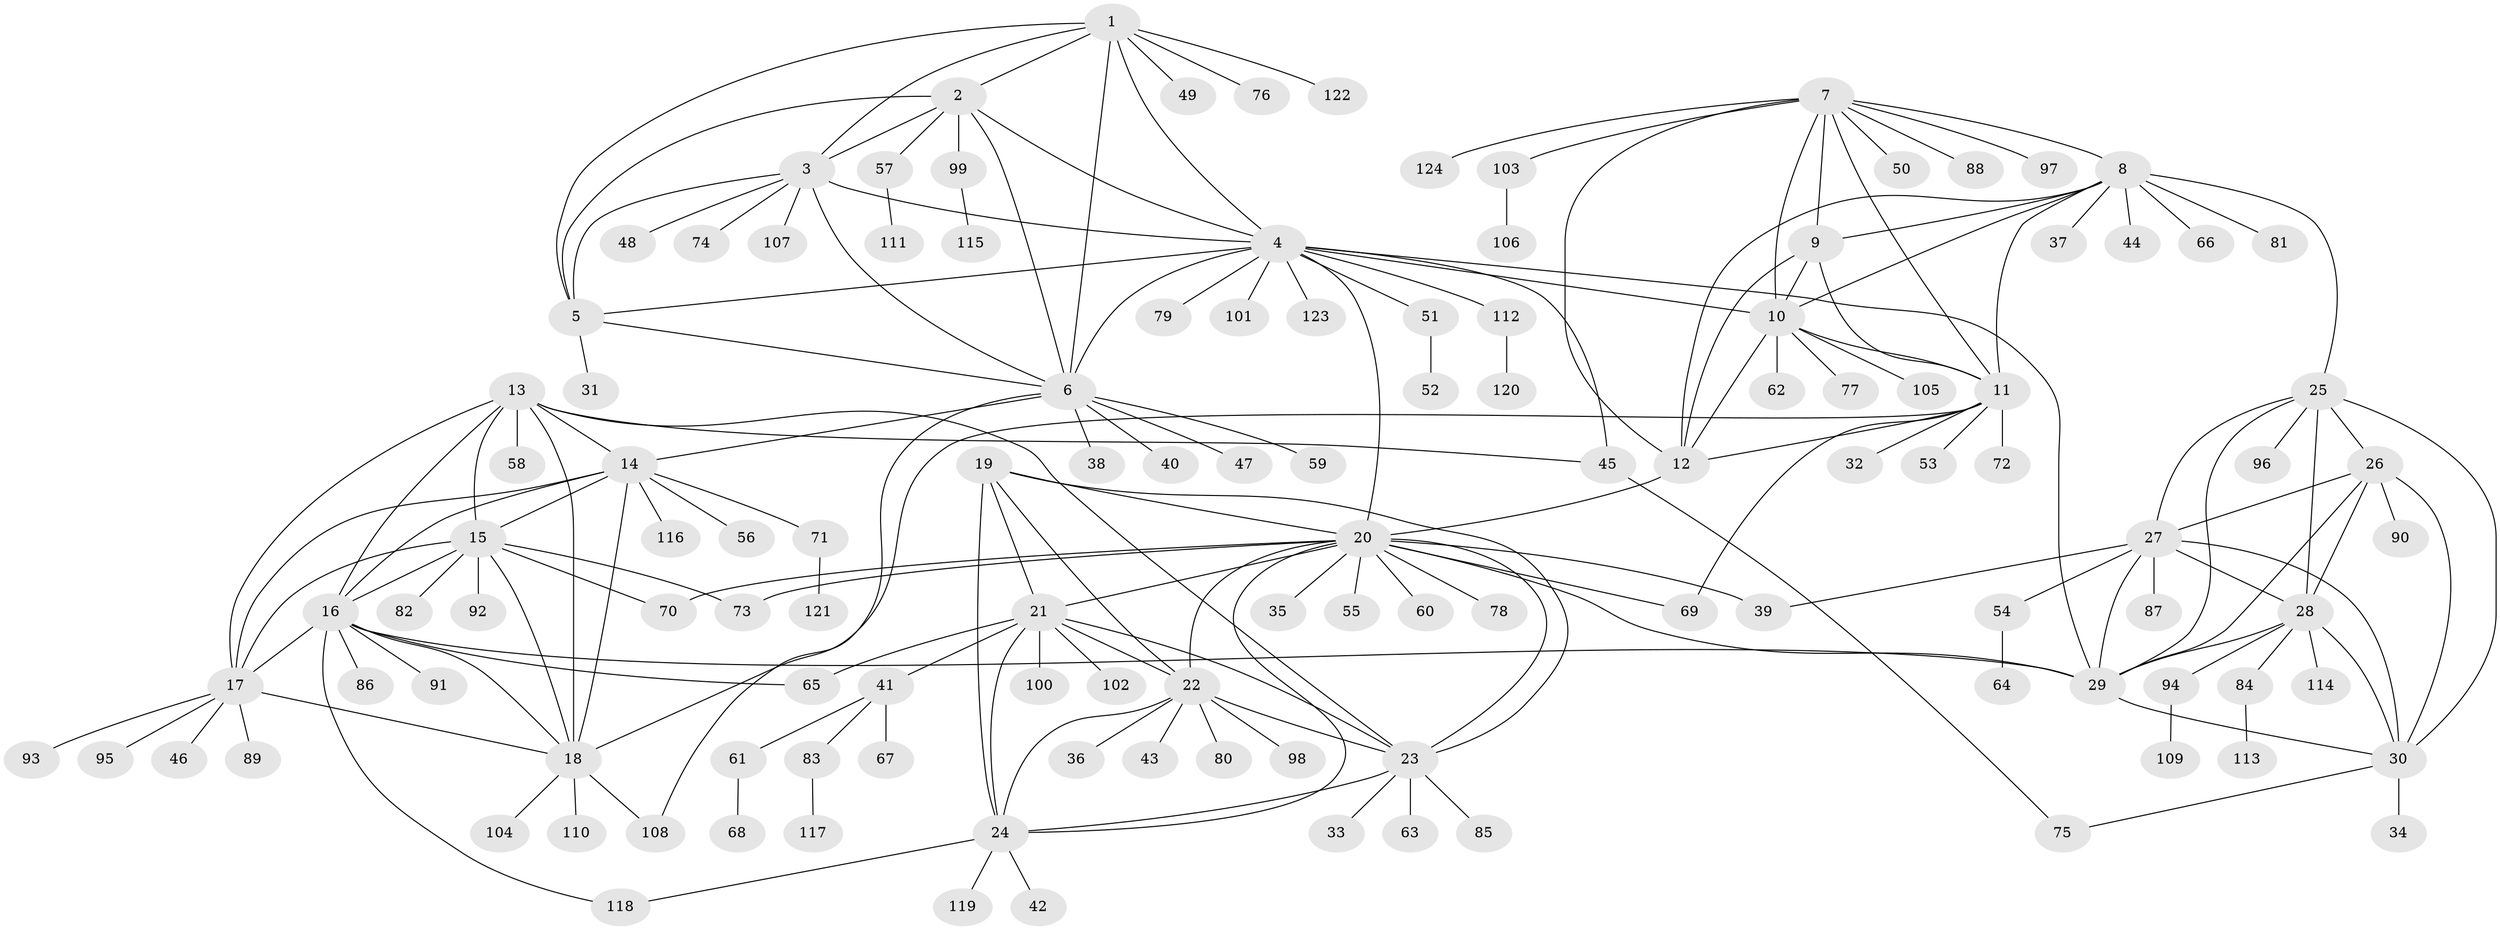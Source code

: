 // Generated by graph-tools (version 1.1) at 2025/37/03/09/25 02:37:26]
// undirected, 124 vertices, 188 edges
graph export_dot {
graph [start="1"]
  node [color=gray90,style=filled];
  1;
  2;
  3;
  4;
  5;
  6;
  7;
  8;
  9;
  10;
  11;
  12;
  13;
  14;
  15;
  16;
  17;
  18;
  19;
  20;
  21;
  22;
  23;
  24;
  25;
  26;
  27;
  28;
  29;
  30;
  31;
  32;
  33;
  34;
  35;
  36;
  37;
  38;
  39;
  40;
  41;
  42;
  43;
  44;
  45;
  46;
  47;
  48;
  49;
  50;
  51;
  52;
  53;
  54;
  55;
  56;
  57;
  58;
  59;
  60;
  61;
  62;
  63;
  64;
  65;
  66;
  67;
  68;
  69;
  70;
  71;
  72;
  73;
  74;
  75;
  76;
  77;
  78;
  79;
  80;
  81;
  82;
  83;
  84;
  85;
  86;
  87;
  88;
  89;
  90;
  91;
  92;
  93;
  94;
  95;
  96;
  97;
  98;
  99;
  100;
  101;
  102;
  103;
  104;
  105;
  106;
  107;
  108;
  109;
  110;
  111;
  112;
  113;
  114;
  115;
  116;
  117;
  118;
  119;
  120;
  121;
  122;
  123;
  124;
  1 -- 2;
  1 -- 3;
  1 -- 4;
  1 -- 5;
  1 -- 6;
  1 -- 49;
  1 -- 76;
  1 -- 122;
  2 -- 3;
  2 -- 4;
  2 -- 5;
  2 -- 6;
  2 -- 57;
  2 -- 99;
  3 -- 4;
  3 -- 5;
  3 -- 6;
  3 -- 48;
  3 -- 74;
  3 -- 107;
  4 -- 5;
  4 -- 6;
  4 -- 10;
  4 -- 20;
  4 -- 29;
  4 -- 45;
  4 -- 51;
  4 -- 79;
  4 -- 101;
  4 -- 112;
  4 -- 123;
  5 -- 6;
  5 -- 31;
  6 -- 14;
  6 -- 38;
  6 -- 40;
  6 -- 47;
  6 -- 59;
  6 -- 108;
  7 -- 8;
  7 -- 9;
  7 -- 10;
  7 -- 11;
  7 -- 12;
  7 -- 50;
  7 -- 88;
  7 -- 97;
  7 -- 103;
  7 -- 124;
  8 -- 9;
  8 -- 10;
  8 -- 11;
  8 -- 12;
  8 -- 25;
  8 -- 37;
  8 -- 44;
  8 -- 66;
  8 -- 81;
  9 -- 10;
  9 -- 11;
  9 -- 12;
  10 -- 11;
  10 -- 12;
  10 -- 62;
  10 -- 77;
  10 -- 105;
  11 -- 12;
  11 -- 18;
  11 -- 32;
  11 -- 53;
  11 -- 69;
  11 -- 72;
  12 -- 20;
  13 -- 14;
  13 -- 15;
  13 -- 16;
  13 -- 17;
  13 -- 18;
  13 -- 23;
  13 -- 45;
  13 -- 58;
  14 -- 15;
  14 -- 16;
  14 -- 17;
  14 -- 18;
  14 -- 56;
  14 -- 71;
  14 -- 116;
  15 -- 16;
  15 -- 17;
  15 -- 18;
  15 -- 70;
  15 -- 73;
  15 -- 82;
  15 -- 92;
  16 -- 17;
  16 -- 18;
  16 -- 29;
  16 -- 65;
  16 -- 86;
  16 -- 91;
  16 -- 118;
  17 -- 18;
  17 -- 46;
  17 -- 89;
  17 -- 93;
  17 -- 95;
  18 -- 104;
  18 -- 108;
  18 -- 110;
  19 -- 20;
  19 -- 21;
  19 -- 22;
  19 -- 23;
  19 -- 24;
  20 -- 21;
  20 -- 22;
  20 -- 23;
  20 -- 24;
  20 -- 29;
  20 -- 35;
  20 -- 39;
  20 -- 55;
  20 -- 60;
  20 -- 69;
  20 -- 70;
  20 -- 73;
  20 -- 78;
  21 -- 22;
  21 -- 23;
  21 -- 24;
  21 -- 41;
  21 -- 65;
  21 -- 100;
  21 -- 102;
  22 -- 23;
  22 -- 24;
  22 -- 36;
  22 -- 43;
  22 -- 80;
  22 -- 98;
  23 -- 24;
  23 -- 33;
  23 -- 63;
  23 -- 85;
  24 -- 42;
  24 -- 118;
  24 -- 119;
  25 -- 26;
  25 -- 27;
  25 -- 28;
  25 -- 29;
  25 -- 30;
  25 -- 96;
  26 -- 27;
  26 -- 28;
  26 -- 29;
  26 -- 30;
  26 -- 90;
  27 -- 28;
  27 -- 29;
  27 -- 30;
  27 -- 39;
  27 -- 54;
  27 -- 87;
  28 -- 29;
  28 -- 30;
  28 -- 84;
  28 -- 94;
  28 -- 114;
  29 -- 30;
  30 -- 34;
  30 -- 75;
  41 -- 61;
  41 -- 67;
  41 -- 83;
  45 -- 75;
  51 -- 52;
  54 -- 64;
  57 -- 111;
  61 -- 68;
  71 -- 121;
  83 -- 117;
  84 -- 113;
  94 -- 109;
  99 -- 115;
  103 -- 106;
  112 -- 120;
}
